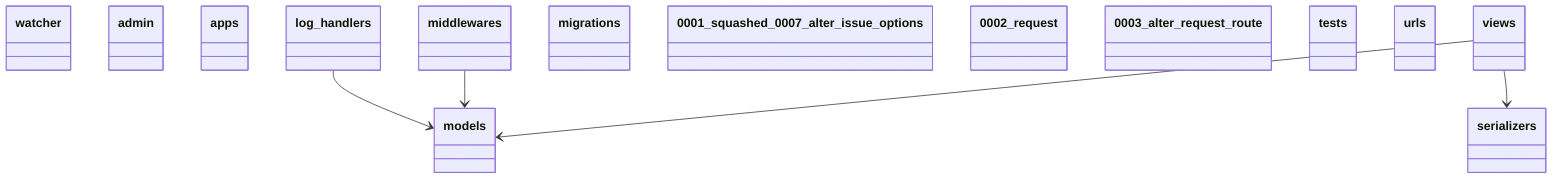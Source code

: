 classDiagram
  class watcher {
  }
  class admin {
  }
  class apps {
  }
  class log_handlers {
  }
  class middlewares {
  }
  class migrations {
  }
  class 0001_squashed_0007_alter_issue_options {
  }
  class 0002_request {
  }
  class 0003_alter_request_route {
  }
  class models {
  }
  class serializers {
  }
  class tests {
  }
  class urls {
  }
  class views {
  }
  log_handlers --> models
  middlewares --> models
  views --> models
  views --> serializers